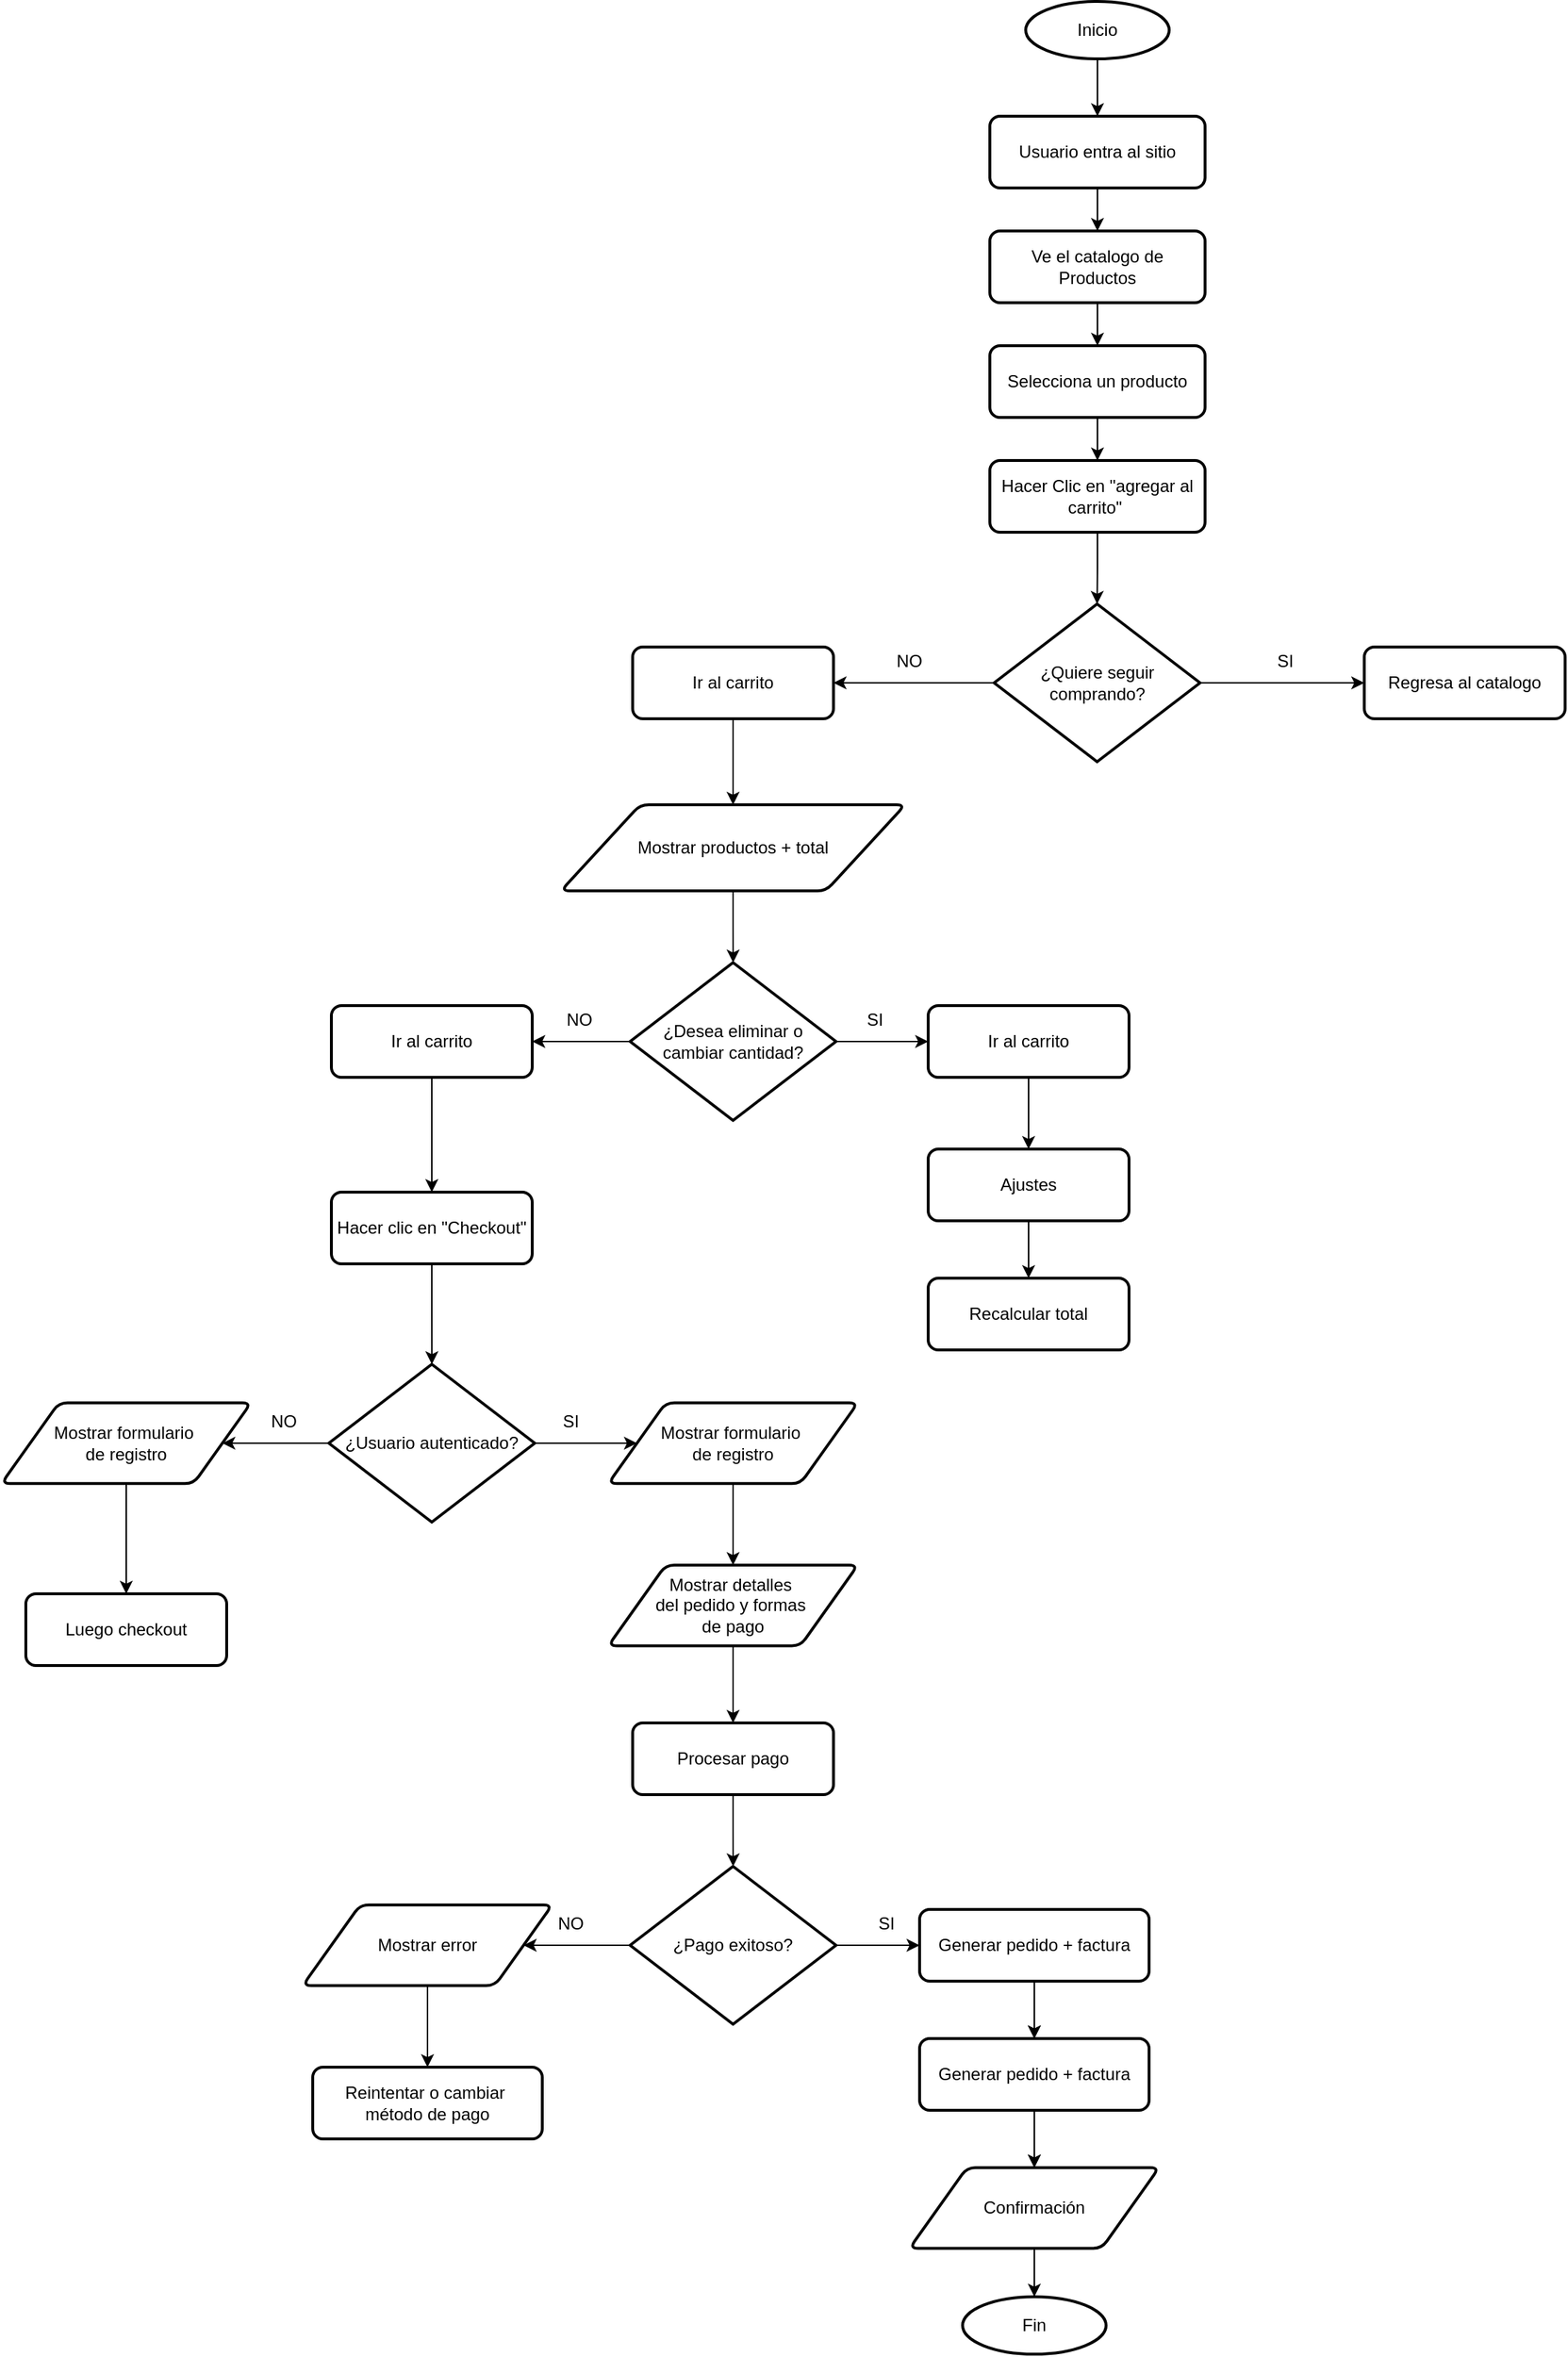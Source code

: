 <mxfile version="28.0.6">
  <diagram name="Página-1" id="4Ps5QA59vVceODriSfcD">
    <mxGraphModel dx="2108" dy="626" grid="1" gridSize="10" guides="1" tooltips="1" connect="1" arrows="1" fold="1" page="1" pageScale="1" pageWidth="827" pageHeight="1169" math="0" shadow="0">
      <root>
        <mxCell id="0" />
        <mxCell id="1" parent="0" />
        <mxCell id="5B5NyccUQG02KfH79UAM-14" style="edgeStyle=orthogonalEdgeStyle;rounded=0;orthogonalLoop=1;jettySize=auto;html=1;entryX=0.5;entryY=0;entryDx=0;entryDy=0;" edge="1" parent="1" source="5B5NyccUQG02KfH79UAM-1" target="5B5NyccUQG02KfH79UAM-2">
          <mxGeometry relative="1" as="geometry">
            <mxPoint x="414" y="110" as="targetPoint" />
          </mxGeometry>
        </mxCell>
        <mxCell id="5B5NyccUQG02KfH79UAM-1" value="Inicio" style="strokeWidth=2;html=1;shape=mxgraph.flowchart.start_1;whiteSpace=wrap;" vertex="1" parent="1">
          <mxGeometry x="364" y="40" width="100" height="40" as="geometry" />
        </mxCell>
        <mxCell id="5B5NyccUQG02KfH79UAM-15" style="edgeStyle=orthogonalEdgeStyle;rounded=0;orthogonalLoop=1;jettySize=auto;html=1;" edge="1" parent="1" source="5B5NyccUQG02KfH79UAM-2" target="5B5NyccUQG02KfH79UAM-3">
          <mxGeometry relative="1" as="geometry" />
        </mxCell>
        <mxCell id="5B5NyccUQG02KfH79UAM-2" value="Usuario entra al sitio" style="rounded=1;whiteSpace=wrap;html=1;absoluteArcSize=1;arcSize=14;strokeWidth=2;" vertex="1" parent="1">
          <mxGeometry x="339" y="120" width="150" height="50" as="geometry" />
        </mxCell>
        <mxCell id="5B5NyccUQG02KfH79UAM-16" style="edgeStyle=orthogonalEdgeStyle;rounded=0;orthogonalLoop=1;jettySize=auto;html=1;" edge="1" parent="1" source="5B5NyccUQG02KfH79UAM-3" target="5B5NyccUQG02KfH79UAM-4">
          <mxGeometry relative="1" as="geometry" />
        </mxCell>
        <mxCell id="5B5NyccUQG02KfH79UAM-3" value="Ve el catalogo de Productos" style="rounded=1;whiteSpace=wrap;html=1;absoluteArcSize=1;arcSize=14;strokeWidth=2;" vertex="1" parent="1">
          <mxGeometry x="339" y="200" width="150" height="50" as="geometry" />
        </mxCell>
        <mxCell id="5B5NyccUQG02KfH79UAM-17" style="edgeStyle=orthogonalEdgeStyle;rounded=0;orthogonalLoop=1;jettySize=auto;html=1;entryX=0.5;entryY=0;entryDx=0;entryDy=0;" edge="1" parent="1" source="5B5NyccUQG02KfH79UAM-4" target="5B5NyccUQG02KfH79UAM-5">
          <mxGeometry relative="1" as="geometry" />
        </mxCell>
        <mxCell id="5B5NyccUQG02KfH79UAM-4" value="Selecciona un producto" style="rounded=1;whiteSpace=wrap;html=1;absoluteArcSize=1;arcSize=14;strokeWidth=2;" vertex="1" parent="1">
          <mxGeometry x="339" y="280" width="150" height="50" as="geometry" />
        </mxCell>
        <mxCell id="5B5NyccUQG02KfH79UAM-5" value="Hacer Clic en &quot;agregar al carrito&quot;&amp;nbsp;" style="rounded=1;whiteSpace=wrap;html=1;absoluteArcSize=1;arcSize=14;strokeWidth=2;" vertex="1" parent="1">
          <mxGeometry x="339" y="360" width="150" height="50" as="geometry" />
        </mxCell>
        <mxCell id="5B5NyccUQG02KfH79UAM-9" style="edgeStyle=orthogonalEdgeStyle;rounded=0;orthogonalLoop=1;jettySize=auto;html=1;exitX=1;exitY=0.5;exitDx=0;exitDy=0;exitPerimeter=0;entryX=0;entryY=0.5;entryDx=0;entryDy=0;" edge="1" parent="1" source="5B5NyccUQG02KfH79UAM-6" target="5B5NyccUQG02KfH79UAM-7">
          <mxGeometry relative="1" as="geometry" />
        </mxCell>
        <mxCell id="5B5NyccUQG02KfH79UAM-10" style="edgeStyle=orthogonalEdgeStyle;rounded=0;orthogonalLoop=1;jettySize=auto;html=1;exitX=0;exitY=0.5;exitDx=0;exitDy=0;exitPerimeter=0;entryX=1;entryY=0.5;entryDx=0;entryDy=0;" edge="1" parent="1" source="5B5NyccUQG02KfH79UAM-6" target="5B5NyccUQG02KfH79UAM-8">
          <mxGeometry relative="1" as="geometry" />
        </mxCell>
        <mxCell id="5B5NyccUQG02KfH79UAM-6" value="¿Quiere seguir comprando?" style="strokeWidth=2;html=1;shape=mxgraph.flowchart.decision;whiteSpace=wrap;" vertex="1" parent="1">
          <mxGeometry x="342" y="460" width="143.5" height="110" as="geometry" />
        </mxCell>
        <mxCell id="5B5NyccUQG02KfH79UAM-7" value="Regresa al catalogo" style="rounded=1;whiteSpace=wrap;html=1;absoluteArcSize=1;arcSize=14;strokeWidth=2;" vertex="1" parent="1">
          <mxGeometry x="600" y="490" width="140" height="50" as="geometry" />
        </mxCell>
        <mxCell id="5B5NyccUQG02KfH79UAM-22" style="edgeStyle=orthogonalEdgeStyle;rounded=0;orthogonalLoop=1;jettySize=auto;html=1;" edge="1" parent="1" source="5B5NyccUQG02KfH79UAM-8" target="5B5NyccUQG02KfH79UAM-13">
          <mxGeometry relative="1" as="geometry" />
        </mxCell>
        <mxCell id="5B5NyccUQG02KfH79UAM-8" value="Ir al carrito" style="rounded=1;whiteSpace=wrap;html=1;absoluteArcSize=1;arcSize=14;strokeWidth=2;" vertex="1" parent="1">
          <mxGeometry x="90" y="490" width="140" height="50" as="geometry" />
        </mxCell>
        <mxCell id="5B5NyccUQG02KfH79UAM-11" value="SI" style="text;html=1;align=center;verticalAlign=middle;whiteSpace=wrap;rounded=0;" vertex="1" parent="1">
          <mxGeometry x="530" y="490" width="30" height="20" as="geometry" />
        </mxCell>
        <mxCell id="5B5NyccUQG02KfH79UAM-12" value="NO" style="text;html=1;align=center;verticalAlign=middle;whiteSpace=wrap;rounded=0;" vertex="1" parent="1">
          <mxGeometry x="270" y="490" width="26" height="20" as="geometry" />
        </mxCell>
        <mxCell id="5B5NyccUQG02KfH79UAM-13" value="Mostrar productos + total" style="shape=parallelogram;html=1;strokeWidth=2;perimeter=parallelogramPerimeter;whiteSpace=wrap;rounded=1;arcSize=12;size=0.23;" vertex="1" parent="1">
          <mxGeometry x="40" y="600" width="240" height="60" as="geometry" />
        </mxCell>
        <mxCell id="5B5NyccUQG02KfH79UAM-18" style="edgeStyle=orthogonalEdgeStyle;rounded=0;orthogonalLoop=1;jettySize=auto;html=1;entryX=0.5;entryY=0;entryDx=0;entryDy=0;entryPerimeter=0;" edge="1" parent="1" source="5B5NyccUQG02KfH79UAM-5" target="5B5NyccUQG02KfH79UAM-6">
          <mxGeometry relative="1" as="geometry" />
        </mxCell>
        <mxCell id="5B5NyccUQG02KfH79UAM-26" style="edgeStyle=orthogonalEdgeStyle;rounded=0;orthogonalLoop=1;jettySize=auto;html=1;entryX=0;entryY=0.5;entryDx=0;entryDy=0;" edge="1" parent="1" source="5B5NyccUQG02KfH79UAM-19" target="5B5NyccUQG02KfH79UAM-20">
          <mxGeometry relative="1" as="geometry" />
        </mxCell>
        <mxCell id="5B5NyccUQG02KfH79UAM-27" style="edgeStyle=orthogonalEdgeStyle;rounded=0;orthogonalLoop=1;jettySize=auto;html=1;" edge="1" parent="1" source="5B5NyccUQG02KfH79UAM-19" target="5B5NyccUQG02KfH79UAM-21">
          <mxGeometry relative="1" as="geometry" />
        </mxCell>
        <mxCell id="5B5NyccUQG02KfH79UAM-19" value="¿Desea eliminar o cambiar cantidad?" style="strokeWidth=2;html=1;shape=mxgraph.flowchart.decision;whiteSpace=wrap;" vertex="1" parent="1">
          <mxGeometry x="88.25" y="710" width="143.5" height="110" as="geometry" />
        </mxCell>
        <mxCell id="5B5NyccUQG02KfH79UAM-63" style="edgeStyle=orthogonalEdgeStyle;rounded=0;orthogonalLoop=1;jettySize=auto;html=1;" edge="1" parent="1" source="5B5NyccUQG02KfH79UAM-20" target="5B5NyccUQG02KfH79UAM-30">
          <mxGeometry relative="1" as="geometry" />
        </mxCell>
        <mxCell id="5B5NyccUQG02KfH79UAM-20" value="Ir al carrito" style="rounded=1;whiteSpace=wrap;html=1;absoluteArcSize=1;arcSize=14;strokeWidth=2;" vertex="1" parent="1">
          <mxGeometry x="296" y="740" width="140" height="50" as="geometry" />
        </mxCell>
        <mxCell id="5B5NyccUQG02KfH79UAM-55" style="edgeStyle=orthogonalEdgeStyle;rounded=0;orthogonalLoop=1;jettySize=auto;html=1;entryX=0.5;entryY=0;entryDx=0;entryDy=0;" edge="1" parent="1" source="5B5NyccUQG02KfH79UAM-21" target="5B5NyccUQG02KfH79UAM-28">
          <mxGeometry relative="1" as="geometry" />
        </mxCell>
        <mxCell id="5B5NyccUQG02KfH79UAM-21" value="Ir al carrito" style="rounded=1;whiteSpace=wrap;html=1;absoluteArcSize=1;arcSize=14;strokeWidth=2;" vertex="1" parent="1">
          <mxGeometry x="-120" y="740" width="140" height="50" as="geometry" />
        </mxCell>
        <mxCell id="5B5NyccUQG02KfH79UAM-23" style="edgeStyle=orthogonalEdgeStyle;rounded=0;orthogonalLoop=1;jettySize=auto;html=1;" edge="1" parent="1" source="5B5NyccUQG02KfH79UAM-13" target="5B5NyccUQG02KfH79UAM-19">
          <mxGeometry relative="1" as="geometry" />
        </mxCell>
        <mxCell id="5B5NyccUQG02KfH79UAM-24" value="NO" style="text;html=1;align=center;verticalAlign=middle;whiteSpace=wrap;rounded=0;" vertex="1" parent="1">
          <mxGeometry x="40" y="740" width="26" height="20" as="geometry" />
        </mxCell>
        <mxCell id="5B5NyccUQG02KfH79UAM-25" value="SI" style="text;html=1;align=center;verticalAlign=middle;whiteSpace=wrap;rounded=0;" vertex="1" parent="1">
          <mxGeometry x="246" y="740" width="26" height="20" as="geometry" />
        </mxCell>
        <mxCell id="5B5NyccUQG02KfH79UAM-56" style="edgeStyle=orthogonalEdgeStyle;rounded=0;orthogonalLoop=1;jettySize=auto;html=1;" edge="1" parent="1" source="5B5NyccUQG02KfH79UAM-28" target="5B5NyccUQG02KfH79UAM-29">
          <mxGeometry relative="1" as="geometry" />
        </mxCell>
        <mxCell id="5B5NyccUQG02KfH79UAM-28" value="Hacer clic en &quot;Checkout&quot;" style="rounded=1;whiteSpace=wrap;html=1;absoluteArcSize=1;arcSize=14;strokeWidth=2;" vertex="1" parent="1">
          <mxGeometry x="-120" y="870" width="140" height="50" as="geometry" />
        </mxCell>
        <mxCell id="5B5NyccUQG02KfH79UAM-53" style="edgeStyle=orthogonalEdgeStyle;rounded=0;orthogonalLoop=1;jettySize=auto;html=1;entryX=0;entryY=0.5;entryDx=0;entryDy=0;" edge="1" parent="1" source="5B5NyccUQG02KfH79UAM-29" target="5B5NyccUQG02KfH79UAM-35">
          <mxGeometry relative="1" as="geometry" />
        </mxCell>
        <mxCell id="5B5NyccUQG02KfH79UAM-54" style="edgeStyle=orthogonalEdgeStyle;rounded=0;orthogonalLoop=1;jettySize=auto;html=1;" edge="1" parent="1" source="5B5NyccUQG02KfH79UAM-29" target="5B5NyccUQG02KfH79UAM-34">
          <mxGeometry relative="1" as="geometry" />
        </mxCell>
        <mxCell id="5B5NyccUQG02KfH79UAM-29" value="¿Usuario autenticado?" style="strokeWidth=2;html=1;shape=mxgraph.flowchart.decision;whiteSpace=wrap;" vertex="1" parent="1">
          <mxGeometry x="-121.75" y="990" width="143.5" height="110" as="geometry" />
        </mxCell>
        <mxCell id="5B5NyccUQG02KfH79UAM-64" style="edgeStyle=orthogonalEdgeStyle;rounded=0;orthogonalLoop=1;jettySize=auto;html=1;" edge="1" parent="1" source="5B5NyccUQG02KfH79UAM-30" target="5B5NyccUQG02KfH79UAM-31">
          <mxGeometry relative="1" as="geometry" />
        </mxCell>
        <mxCell id="5B5NyccUQG02KfH79UAM-30" value="Ajustes" style="rounded=1;whiteSpace=wrap;html=1;absoluteArcSize=1;arcSize=14;strokeWidth=2;" vertex="1" parent="1">
          <mxGeometry x="296" y="840" width="140" height="50" as="geometry" />
        </mxCell>
        <mxCell id="5B5NyccUQG02KfH79UAM-31" value="Recalcular total" style="rounded=1;whiteSpace=wrap;html=1;absoluteArcSize=1;arcSize=14;strokeWidth=2;" vertex="1" parent="1">
          <mxGeometry x="296" y="930" width="140" height="50" as="geometry" />
        </mxCell>
        <mxCell id="5B5NyccUQG02KfH79UAM-62" style="edgeStyle=orthogonalEdgeStyle;rounded=0;orthogonalLoop=1;jettySize=auto;html=1;" edge="1" parent="1" source="5B5NyccUQG02KfH79UAM-34" target="5B5NyccUQG02KfH79UAM-36">
          <mxGeometry relative="1" as="geometry" />
        </mxCell>
        <mxCell id="5B5NyccUQG02KfH79UAM-34" value="&lt;div style=&quot;&quot;&gt;&lt;span style=&quot;background-color: transparent; color: light-dark(rgb(0, 0, 0), rgb(255, 255, 255));&quot;&gt;Mostrar formulario&amp;nbsp;&lt;/span&gt;&lt;/div&gt;&lt;div style=&quot;&quot;&gt;&lt;span style=&quot;background-color: transparent; color: light-dark(rgb(0, 0, 0), rgb(255, 255, 255));&quot;&gt;de registro&lt;/span&gt;&lt;/div&gt;" style="shape=parallelogram;html=1;strokeWidth=2;perimeter=parallelogramPerimeter;whiteSpace=wrap;rounded=1;arcSize=12;size=0.23;align=center;" vertex="1" parent="1">
          <mxGeometry x="-350" y="1016.88" width="174" height="56.25" as="geometry" />
        </mxCell>
        <mxCell id="5B5NyccUQG02KfH79UAM-61" style="edgeStyle=orthogonalEdgeStyle;rounded=0;orthogonalLoop=1;jettySize=auto;html=1;" edge="1" parent="1" source="5B5NyccUQG02KfH79UAM-35" target="5B5NyccUQG02KfH79UAM-37">
          <mxGeometry relative="1" as="geometry" />
        </mxCell>
        <mxCell id="5B5NyccUQG02KfH79UAM-35" value="&lt;div style=&quot;&quot;&gt;&lt;span style=&quot;background-color: transparent; color: light-dark(rgb(0, 0, 0), rgb(255, 255, 255));&quot;&gt;Mostrar formulario&amp;nbsp;&lt;/span&gt;&lt;/div&gt;&lt;div style=&quot;&quot;&gt;&lt;span style=&quot;background-color: transparent; color: light-dark(rgb(0, 0, 0), rgb(255, 255, 255));&quot;&gt;de registro&lt;/span&gt;&lt;/div&gt;" style="shape=parallelogram;html=1;strokeWidth=2;perimeter=parallelogramPerimeter;whiteSpace=wrap;rounded=1;arcSize=12;size=0.23;align=center;" vertex="1" parent="1">
          <mxGeometry x="73" y="1016.88" width="174" height="56.25" as="geometry" />
        </mxCell>
        <mxCell id="5B5NyccUQG02KfH79UAM-36" value="Luego checkout" style="rounded=1;whiteSpace=wrap;html=1;absoluteArcSize=1;arcSize=14;strokeWidth=2;" vertex="1" parent="1">
          <mxGeometry x="-333" y="1150" width="140" height="50" as="geometry" />
        </mxCell>
        <mxCell id="5B5NyccUQG02KfH79UAM-65" style="edgeStyle=orthogonalEdgeStyle;rounded=0;orthogonalLoop=1;jettySize=auto;html=1;" edge="1" parent="1" source="5B5NyccUQG02KfH79UAM-37" target="5B5NyccUQG02KfH79UAM-38">
          <mxGeometry relative="1" as="geometry" />
        </mxCell>
        <mxCell id="5B5NyccUQG02KfH79UAM-37" value="&lt;div style=&quot;&quot;&gt;Mostrar detalles&amp;nbsp;&lt;/div&gt;&lt;div style=&quot;&quot;&gt;del pedido y formas&amp;nbsp;&lt;/div&gt;&lt;div style=&quot;&quot;&gt;de pago&lt;/div&gt;" style="shape=parallelogram;html=1;strokeWidth=2;perimeter=parallelogramPerimeter;whiteSpace=wrap;rounded=1;arcSize=12;size=0.23;align=center;" vertex="1" parent="1">
          <mxGeometry x="73" y="1130" width="174" height="56.25" as="geometry" />
        </mxCell>
        <mxCell id="5B5NyccUQG02KfH79UAM-66" style="edgeStyle=orthogonalEdgeStyle;rounded=0;orthogonalLoop=1;jettySize=auto;html=1;" edge="1" parent="1" source="5B5NyccUQG02KfH79UAM-38" target="5B5NyccUQG02KfH79UAM-39">
          <mxGeometry relative="1" as="geometry" />
        </mxCell>
        <mxCell id="5B5NyccUQG02KfH79UAM-38" value="Procesar pago" style="rounded=1;whiteSpace=wrap;html=1;absoluteArcSize=1;arcSize=14;strokeWidth=2;" vertex="1" parent="1">
          <mxGeometry x="90" y="1240" width="140" height="50" as="geometry" />
        </mxCell>
        <mxCell id="5B5NyccUQG02KfH79UAM-59" style="edgeStyle=orthogonalEdgeStyle;rounded=0;orthogonalLoop=1;jettySize=auto;html=1;entryX=0;entryY=0.5;entryDx=0;entryDy=0;" edge="1" parent="1" source="5B5NyccUQG02KfH79UAM-39" target="5B5NyccUQG02KfH79UAM-40">
          <mxGeometry relative="1" as="geometry" />
        </mxCell>
        <mxCell id="5B5NyccUQG02KfH79UAM-60" style="edgeStyle=orthogonalEdgeStyle;rounded=0;orthogonalLoop=1;jettySize=auto;html=1;entryX=1;entryY=0.5;entryDx=0;entryDy=0;" edge="1" parent="1" source="5B5NyccUQG02KfH79UAM-39" target="5B5NyccUQG02KfH79UAM-41">
          <mxGeometry relative="1" as="geometry" />
        </mxCell>
        <mxCell id="5B5NyccUQG02KfH79UAM-39" value="¿Pago exitoso?" style="strokeWidth=2;html=1;shape=mxgraph.flowchart.decision;whiteSpace=wrap;" vertex="1" parent="1">
          <mxGeometry x="88.25" y="1340" width="143.5" height="110" as="geometry" />
        </mxCell>
        <mxCell id="5B5NyccUQG02KfH79UAM-48" style="edgeStyle=orthogonalEdgeStyle;rounded=0;orthogonalLoop=1;jettySize=auto;html=1;" edge="1" parent="1" source="5B5NyccUQG02KfH79UAM-40" target="5B5NyccUQG02KfH79UAM-43">
          <mxGeometry relative="1" as="geometry" />
        </mxCell>
        <mxCell id="5B5NyccUQG02KfH79UAM-68" style="edgeStyle=orthogonalEdgeStyle;rounded=0;orthogonalLoop=1;jettySize=auto;html=1;" edge="1" parent="1" source="5B5NyccUQG02KfH79UAM-40" target="5B5NyccUQG02KfH79UAM-43">
          <mxGeometry relative="1" as="geometry" />
        </mxCell>
        <mxCell id="5B5NyccUQG02KfH79UAM-40" value="Generar pedido + factura" style="rounded=1;whiteSpace=wrap;html=1;absoluteArcSize=1;arcSize=14;strokeWidth=2;" vertex="1" parent="1">
          <mxGeometry x="290" y="1370" width="160" height="50" as="geometry" />
        </mxCell>
        <mxCell id="5B5NyccUQG02KfH79UAM-67" style="edgeStyle=orthogonalEdgeStyle;rounded=0;orthogonalLoop=1;jettySize=auto;html=1;entryX=0.5;entryY=0;entryDx=0;entryDy=0;" edge="1" parent="1" source="5B5NyccUQG02KfH79UAM-41" target="5B5NyccUQG02KfH79UAM-42">
          <mxGeometry relative="1" as="geometry" />
        </mxCell>
        <mxCell id="5B5NyccUQG02KfH79UAM-41" value="&lt;div style=&quot;&quot;&gt;Mostrar error&lt;/div&gt;" style="shape=parallelogram;html=1;strokeWidth=2;perimeter=parallelogramPerimeter;whiteSpace=wrap;rounded=1;arcSize=12;size=0.23;align=center;" vertex="1" parent="1">
          <mxGeometry x="-140" y="1366.87" width="174" height="56.25" as="geometry" />
        </mxCell>
        <mxCell id="5B5NyccUQG02KfH79UAM-42" value="Reintentar o cambiar&amp;nbsp;&lt;div&gt;método de pago&lt;/div&gt;" style="rounded=1;whiteSpace=wrap;html=1;absoluteArcSize=1;arcSize=14;strokeWidth=2;" vertex="1" parent="1">
          <mxGeometry x="-133" y="1480" width="160" height="50" as="geometry" />
        </mxCell>
        <mxCell id="5B5NyccUQG02KfH79UAM-49" style="edgeStyle=orthogonalEdgeStyle;rounded=0;orthogonalLoop=1;jettySize=auto;html=1;" edge="1" parent="1" source="5B5NyccUQG02KfH79UAM-43" target="5B5NyccUQG02KfH79UAM-44">
          <mxGeometry relative="1" as="geometry" />
        </mxCell>
        <mxCell id="5B5NyccUQG02KfH79UAM-69" style="edgeStyle=orthogonalEdgeStyle;rounded=0;orthogonalLoop=1;jettySize=auto;html=1;entryX=0.5;entryY=0;entryDx=0;entryDy=0;" edge="1" parent="1" source="5B5NyccUQG02KfH79UAM-43" target="5B5NyccUQG02KfH79UAM-44">
          <mxGeometry relative="1" as="geometry" />
        </mxCell>
        <mxCell id="5B5NyccUQG02KfH79UAM-43" value="Generar pedido + factura" style="rounded=1;whiteSpace=wrap;html=1;absoluteArcSize=1;arcSize=14;strokeWidth=2;" vertex="1" parent="1">
          <mxGeometry x="290" y="1460" width="160" height="50" as="geometry" />
        </mxCell>
        <mxCell id="5B5NyccUQG02KfH79UAM-50" style="edgeStyle=orthogonalEdgeStyle;rounded=0;orthogonalLoop=1;jettySize=auto;html=1;" edge="1" parent="1" source="5B5NyccUQG02KfH79UAM-44" target="5B5NyccUQG02KfH79UAM-47">
          <mxGeometry relative="1" as="geometry" />
        </mxCell>
        <mxCell id="5B5NyccUQG02KfH79UAM-44" value="&lt;div style=&quot;&quot;&gt;Confirmación&lt;/div&gt;" style="shape=parallelogram;html=1;strokeWidth=2;perimeter=parallelogramPerimeter;whiteSpace=wrap;rounded=1;arcSize=12;size=0.23;align=center;" vertex="1" parent="1">
          <mxGeometry x="283" y="1550" width="174" height="56.25" as="geometry" />
        </mxCell>
        <mxCell id="5B5NyccUQG02KfH79UAM-47" value="Fin" style="strokeWidth=2;html=1;shape=mxgraph.flowchart.start_1;whiteSpace=wrap;" vertex="1" parent="1">
          <mxGeometry x="320" y="1640" width="100" height="40" as="geometry" />
        </mxCell>
        <mxCell id="5B5NyccUQG02KfH79UAM-51" value="NO" style="text;html=1;align=center;verticalAlign=middle;whiteSpace=wrap;rounded=0;" vertex="1" parent="1">
          <mxGeometry x="-166" y="1020" width="26" height="20" as="geometry" />
        </mxCell>
        <mxCell id="5B5NyccUQG02KfH79UAM-52" value="SI" style="text;html=1;align=center;verticalAlign=middle;whiteSpace=wrap;rounded=0;" vertex="1" parent="1">
          <mxGeometry x="34" y="1020" width="26" height="20" as="geometry" />
        </mxCell>
        <mxCell id="5B5NyccUQG02KfH79UAM-57" value="NO" style="text;html=1;align=center;verticalAlign=middle;whiteSpace=wrap;rounded=0;" vertex="1" parent="1">
          <mxGeometry x="34" y="1370" width="26" height="20" as="geometry" />
        </mxCell>
        <mxCell id="5B5NyccUQG02KfH79UAM-58" value="SI" style="text;html=1;align=center;verticalAlign=middle;whiteSpace=wrap;rounded=0;" vertex="1" parent="1">
          <mxGeometry x="254" y="1370" width="26" height="20" as="geometry" />
        </mxCell>
      </root>
    </mxGraphModel>
  </diagram>
</mxfile>
